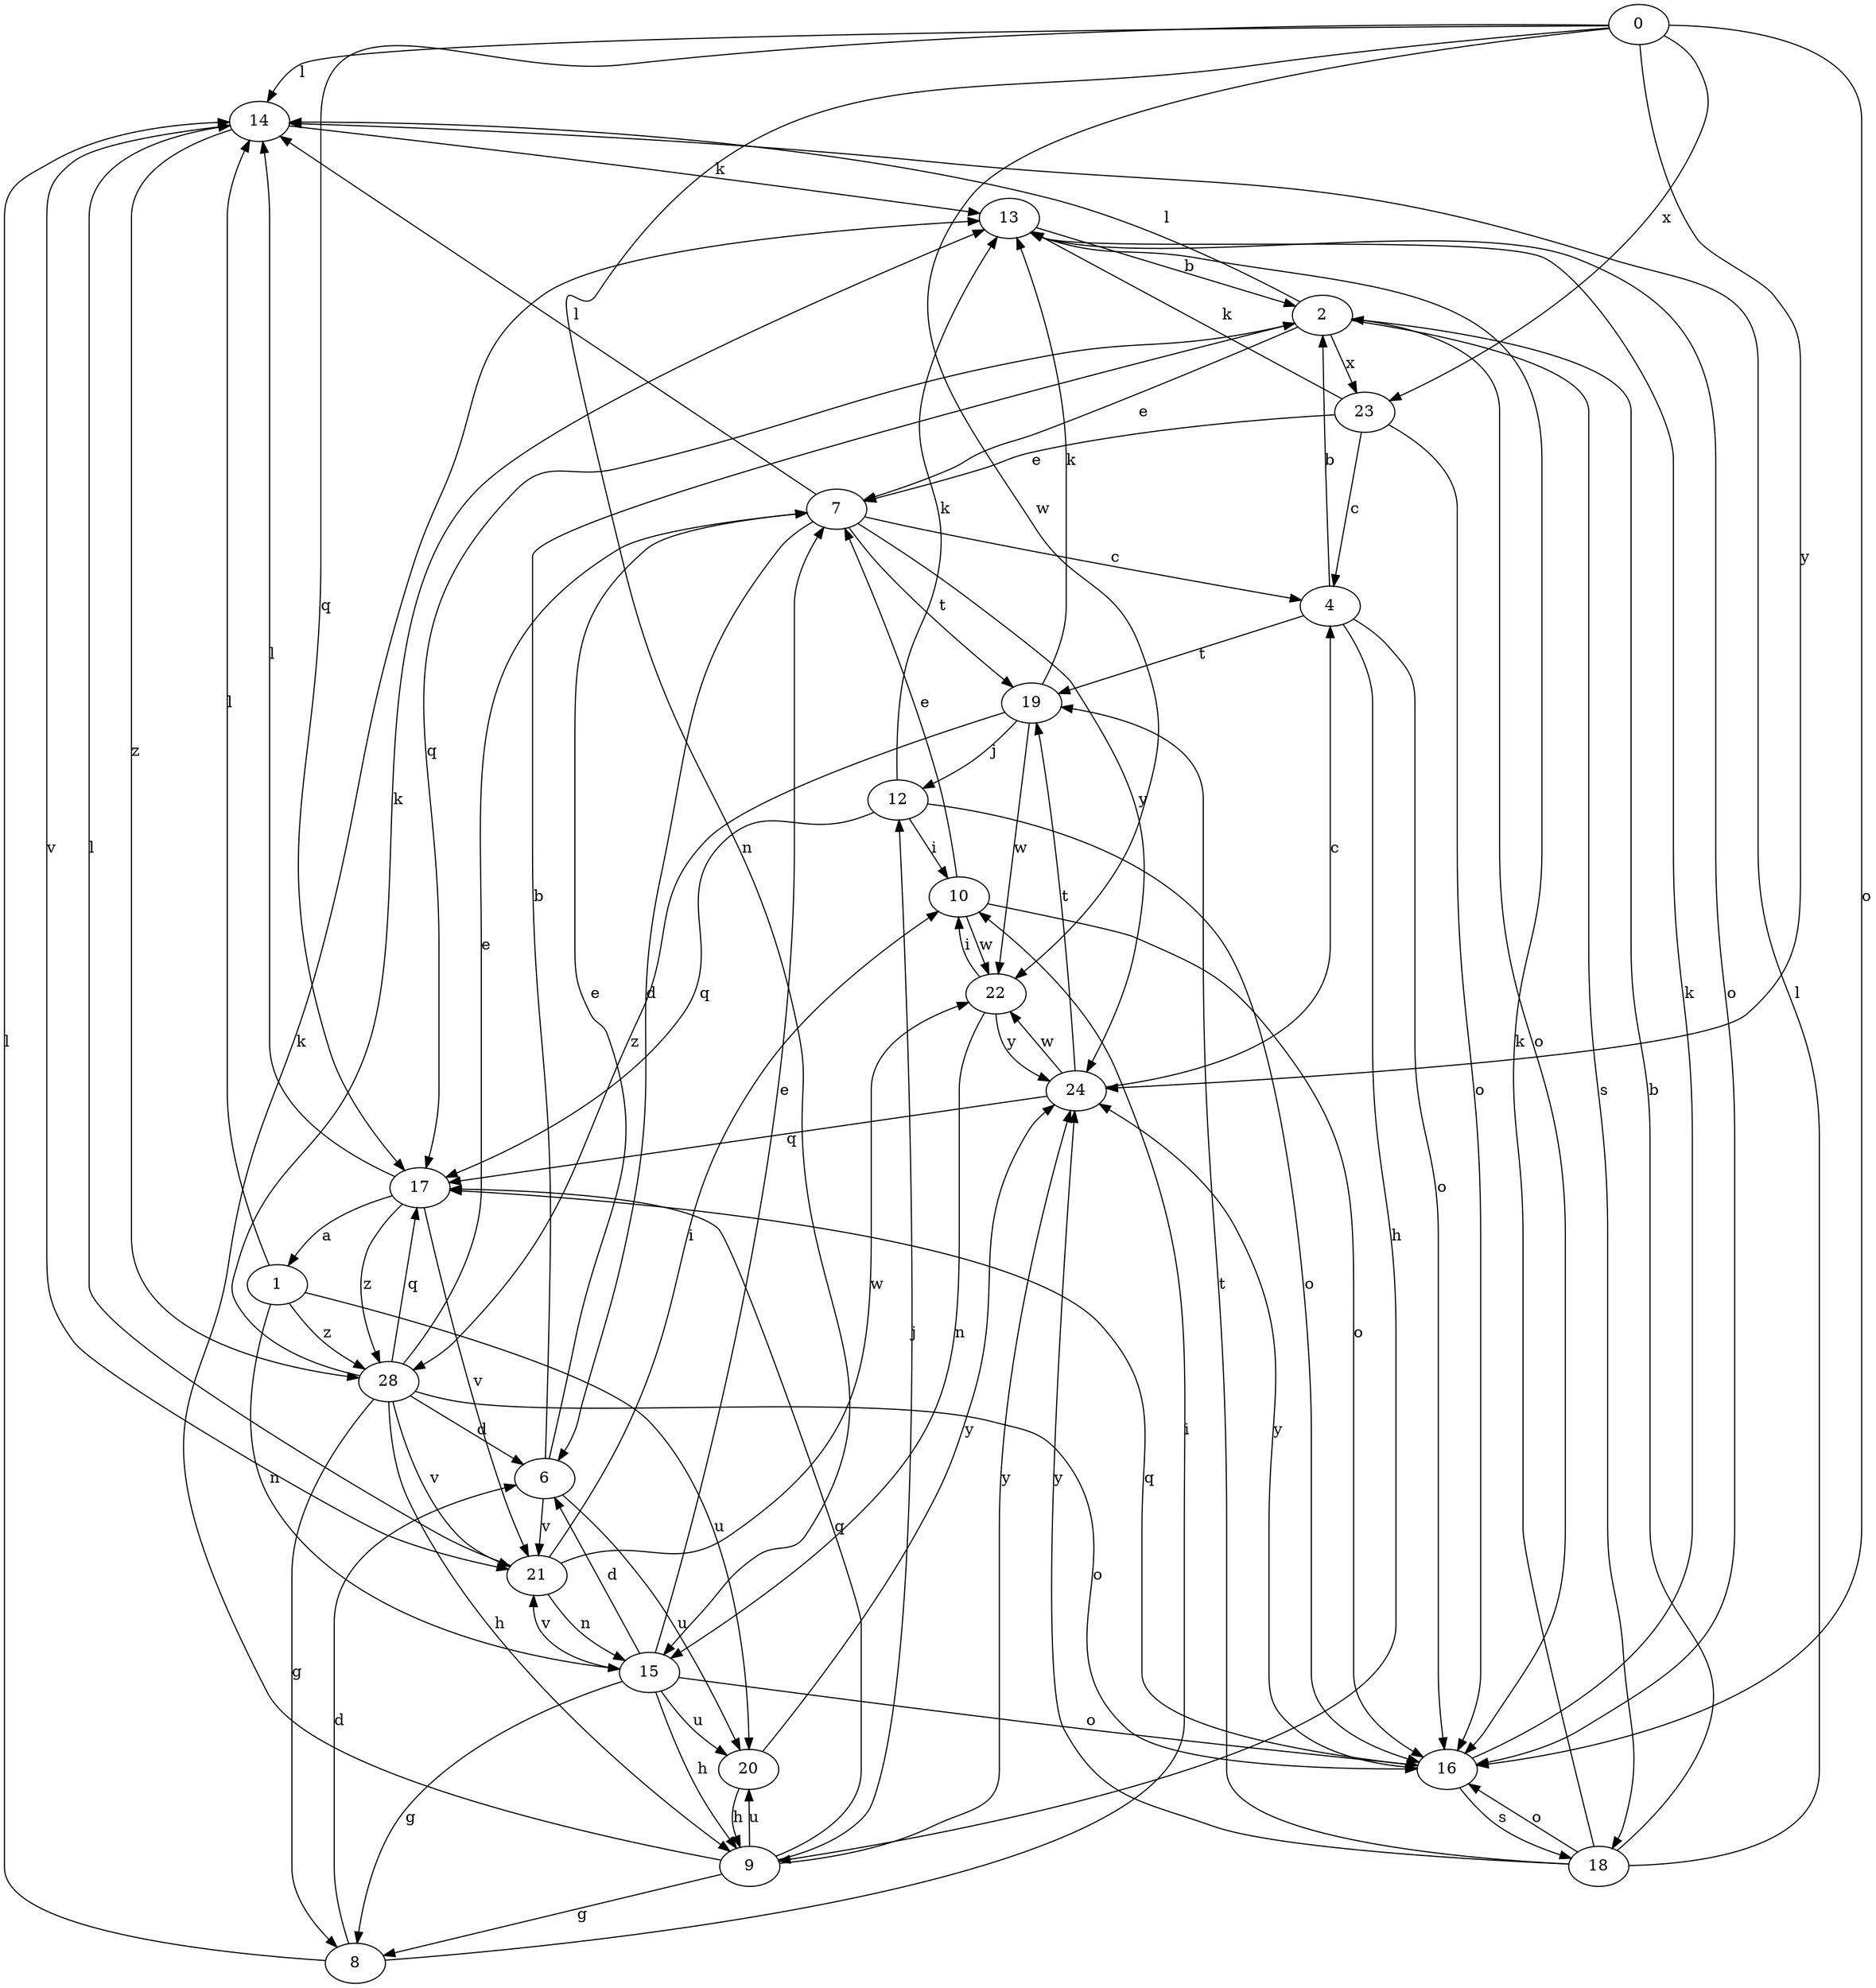 strict digraph  {
0;
1;
2;
4;
6;
7;
8;
9;
10;
12;
13;
14;
15;
16;
17;
18;
19;
20;
21;
22;
23;
24;
28;
0 -> 14  [label=l];
0 -> 15  [label=n];
0 -> 16  [label=o];
0 -> 17  [label=q];
0 -> 22  [label=w];
0 -> 23  [label=x];
0 -> 24  [label=y];
1 -> 14  [label=l];
1 -> 15  [label=n];
1 -> 20  [label=u];
1 -> 28  [label=z];
2 -> 7  [label=e];
2 -> 14  [label=l];
2 -> 16  [label=o];
2 -> 17  [label=q];
2 -> 18  [label=s];
2 -> 23  [label=x];
4 -> 2  [label=b];
4 -> 9  [label=h];
4 -> 16  [label=o];
4 -> 19  [label=t];
6 -> 2  [label=b];
6 -> 7  [label=e];
6 -> 20  [label=u];
6 -> 21  [label=v];
7 -> 4  [label=c];
7 -> 6  [label=d];
7 -> 14  [label=l];
7 -> 19  [label=t];
7 -> 24  [label=y];
8 -> 6  [label=d];
8 -> 10  [label=i];
8 -> 14  [label=l];
9 -> 8  [label=g];
9 -> 12  [label=j];
9 -> 13  [label=k];
9 -> 17  [label=q];
9 -> 20  [label=u];
9 -> 24  [label=y];
10 -> 7  [label=e];
10 -> 16  [label=o];
10 -> 22  [label=w];
12 -> 10  [label=i];
12 -> 13  [label=k];
12 -> 16  [label=o];
12 -> 17  [label=q];
13 -> 2  [label=b];
13 -> 16  [label=o];
14 -> 13  [label=k];
14 -> 21  [label=v];
14 -> 28  [label=z];
15 -> 6  [label=d];
15 -> 7  [label=e];
15 -> 8  [label=g];
15 -> 9  [label=h];
15 -> 16  [label=o];
15 -> 20  [label=u];
15 -> 21  [label=v];
16 -> 13  [label=k];
16 -> 17  [label=q];
16 -> 18  [label=s];
16 -> 24  [label=y];
17 -> 1  [label=a];
17 -> 14  [label=l];
17 -> 21  [label=v];
17 -> 28  [label=z];
18 -> 2  [label=b];
18 -> 13  [label=k];
18 -> 14  [label=l];
18 -> 16  [label=o];
18 -> 19  [label=t];
18 -> 24  [label=y];
19 -> 12  [label=j];
19 -> 13  [label=k];
19 -> 22  [label=w];
19 -> 28  [label=z];
20 -> 9  [label=h];
20 -> 24  [label=y];
21 -> 10  [label=i];
21 -> 14  [label=l];
21 -> 15  [label=n];
21 -> 22  [label=w];
22 -> 10  [label=i];
22 -> 15  [label=n];
22 -> 24  [label=y];
23 -> 4  [label=c];
23 -> 7  [label=e];
23 -> 13  [label=k];
23 -> 16  [label=o];
24 -> 4  [label=c];
24 -> 17  [label=q];
24 -> 19  [label=t];
24 -> 22  [label=w];
28 -> 6  [label=d];
28 -> 7  [label=e];
28 -> 8  [label=g];
28 -> 9  [label=h];
28 -> 13  [label=k];
28 -> 16  [label=o];
28 -> 17  [label=q];
28 -> 21  [label=v];
}
